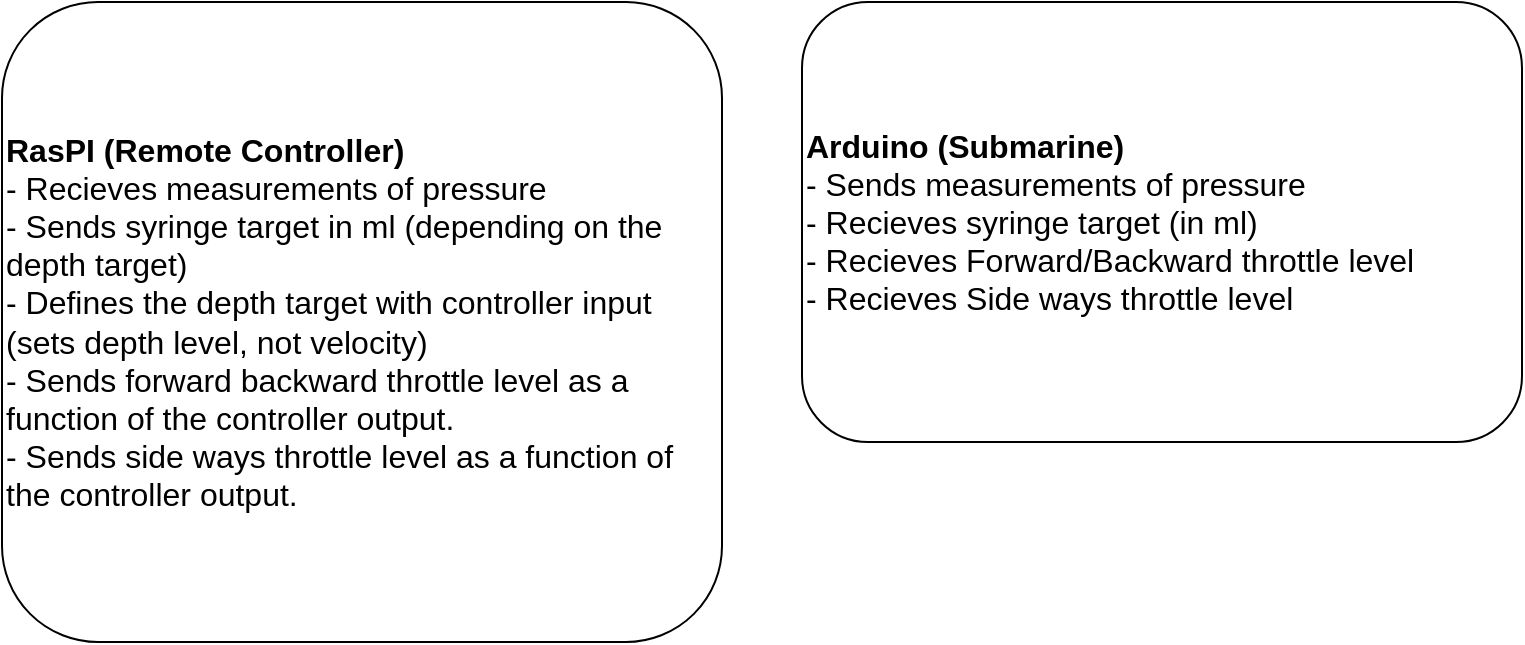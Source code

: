<mxfile version="21.2.4" type="device">
  <diagram name="Page-1" id="ZD5ZzG8FoqPDB_CjAIqT">
    <mxGraphModel dx="1050" dy="549" grid="1" gridSize="10" guides="1" tooltips="1" connect="1" arrows="1" fold="1" page="1" pageScale="1" pageWidth="827" pageHeight="1169" math="0" shadow="0">
      <root>
        <mxCell id="0" />
        <mxCell id="1" parent="0" />
        <mxCell id="7PtBYK1wBsWqsw9zVJz9-1" value="&lt;font style=&quot;font-size: 16px;&quot;&gt;&lt;b&gt;RasPI (Remote Controller)&lt;/b&gt;&lt;br&gt;- Recieves measurements of pressure&lt;br&gt;- Sends syringe target in ml (depending on the depth target)&lt;br&gt;- Defines the depth target with controller input (sets depth level, not velocity)&amp;nbsp;&lt;br&gt;- Sends forward backward throttle level as a function of the controller output.&lt;br&gt;- Sends side ways throttle level as a function of the controller output.&amp;nbsp;&lt;br&gt;&lt;/font&gt;" style="rounded=1;whiteSpace=wrap;html=1;align=left;" vertex="1" parent="1">
          <mxGeometry x="40" y="40" width="360" height="320" as="geometry" />
        </mxCell>
        <mxCell id="7PtBYK1wBsWqsw9zVJz9-2" value="&lt;div style=&quot;&quot;&gt;&lt;b style=&quot;font-size: 16px; background-color: initial;&quot;&gt;Arduino (Submarine)&lt;/b&gt;&lt;/div&gt;&lt;font style=&quot;font-size: 16px;&quot;&gt;&lt;div style=&quot;&quot;&gt;&lt;span style=&quot;background-color: initial;&quot;&gt;- Sends measurements of pressure&lt;/span&gt;&lt;/div&gt;&lt;div style=&quot;&quot;&gt;&lt;span style=&quot;background-color: initial;&quot;&gt;- Recieves syringe target (in ml)&lt;/span&gt;&lt;/div&gt;&lt;div style=&quot;&quot;&gt;&lt;span style=&quot;background-color: initial;&quot;&gt;- Recieves Forward/Backward throttle level&lt;/span&gt;&lt;/div&gt;&lt;div style=&quot;&quot;&gt;&lt;span style=&quot;background-color: initial;&quot;&gt;- Recieves Side ways throttle level&lt;/span&gt;&lt;/div&gt;&lt;/font&gt;" style="rounded=1;whiteSpace=wrap;html=1;align=left;" vertex="1" parent="1">
          <mxGeometry x="440" y="40" width="360" height="220" as="geometry" />
        </mxCell>
      </root>
    </mxGraphModel>
  </diagram>
</mxfile>
